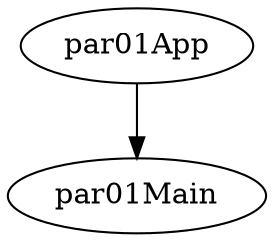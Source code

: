 digraph Parallel01 {
  package = "ru.kode.way.par01"

  par01App [type=flow]
  par01Main [type=schema]
  par01App -> par01Main
}
